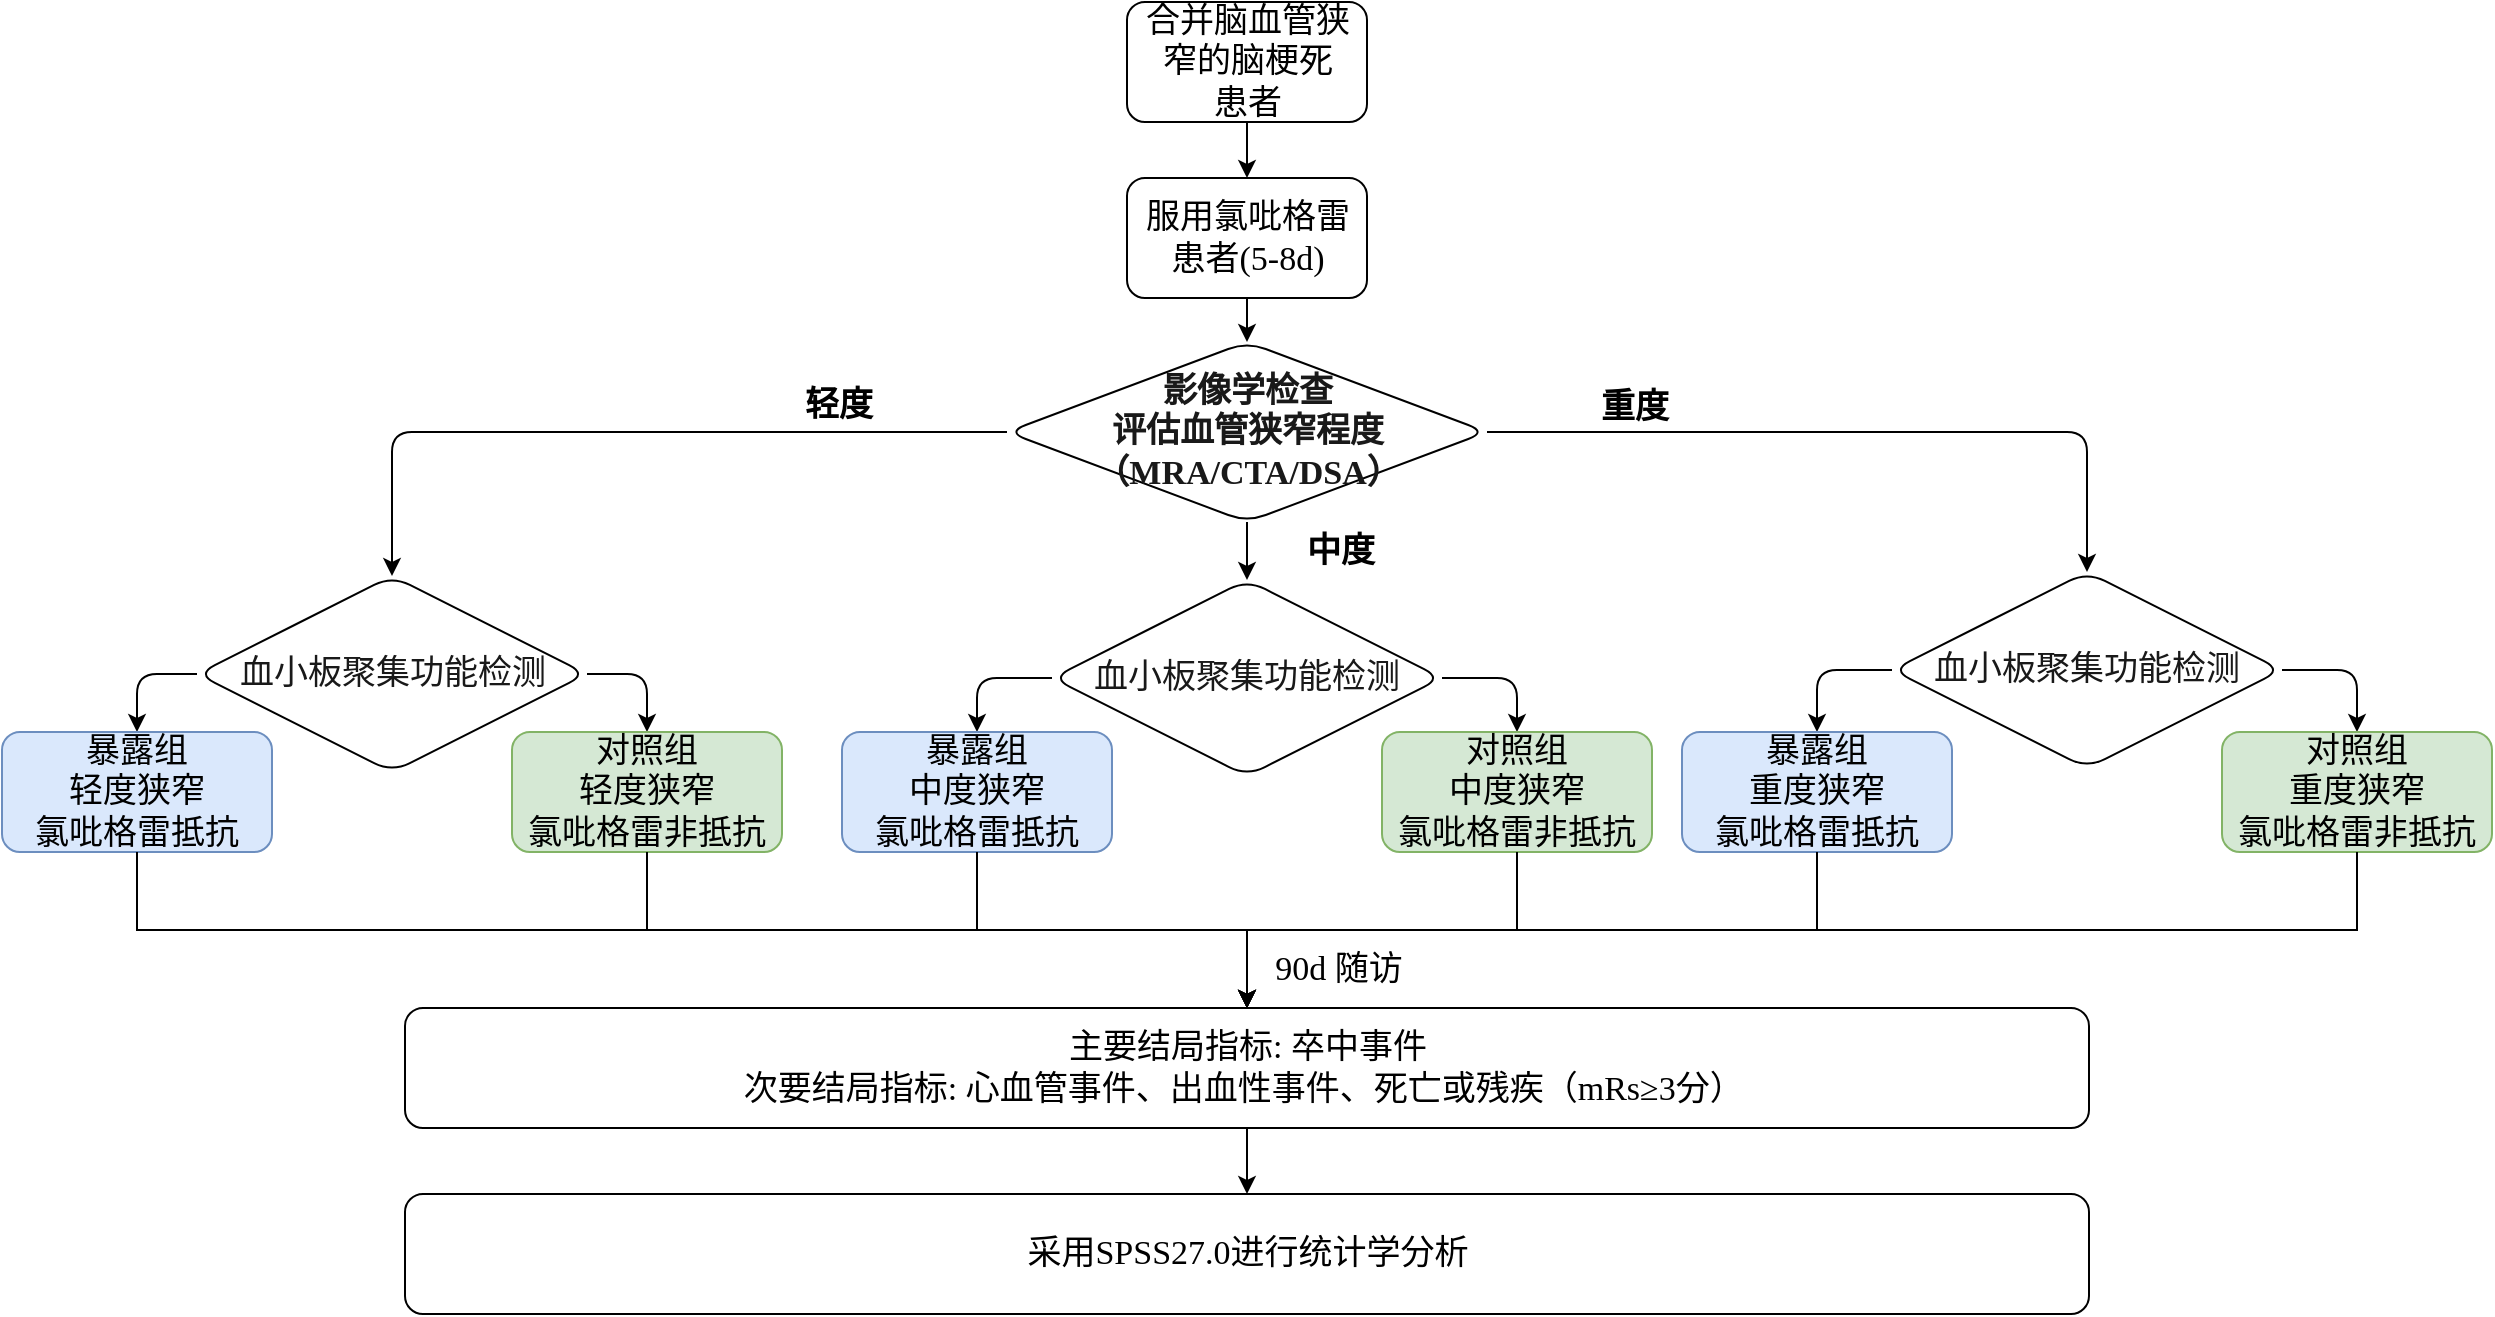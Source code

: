 <mxfile version="24.8.6">
  <diagram name="Page-1" id="1q2TIL3UEI9jZPHqc_mc">
    <mxGraphModel dx="4343" dy="1766" grid="1" gridSize="15" guides="1" tooltips="1" connect="1" arrows="1" fold="1" page="1" pageScale="1" pageWidth="850" pageHeight="1100" math="0" shadow="0">
      <root>
        <mxCell id="0" />
        <mxCell id="1" parent="0" />
        <mxCell id="Bym8yL4cbAF-1ZMvf-hn-99" value="" style="edgeStyle=orthogonalEdgeStyle;rounded=1;orthogonalLoop=1;jettySize=auto;html=1;fontFamily=Times New Roman;fontSize=17;" parent="1" source="Bym8yL4cbAF-1ZMvf-hn-100" target="Bym8yL4cbAF-1ZMvf-hn-102" edge="1">
          <mxGeometry relative="1" as="geometry" />
        </mxCell>
        <mxCell id="Bym8yL4cbAF-1ZMvf-hn-100" value="合并脑血管狭窄的脑梗死&lt;div&gt;&lt;span style=&quot;background-color: initial;&quot;&gt;患者&lt;/span&gt;&lt;/div&gt;" style="rounded=1;whiteSpace=wrap;html=1;fontFamily=Times New Roman;fontSize=17;" parent="1" vertex="1">
          <mxGeometry x="-1732.5" y="-878" width="120" height="60" as="geometry" />
        </mxCell>
        <mxCell id="Bym8yL4cbAF-1ZMvf-hn-101" value="" style="edgeStyle=orthogonalEdgeStyle;rounded=1;orthogonalLoop=1;jettySize=auto;html=1;fontFamily=Times New Roman;fontSize=17;" parent="1" source="Bym8yL4cbAF-1ZMvf-hn-102" target="Bym8yL4cbAF-1ZMvf-hn-105" edge="1">
          <mxGeometry relative="1" as="geometry" />
        </mxCell>
        <mxCell id="Bym8yL4cbAF-1ZMvf-hn-102" value="服用氯吡格雷患者(5-8d)" style="rounded=1;whiteSpace=wrap;html=1;fontFamily=Times New Roman;fontSize=17;" parent="1" vertex="1">
          <mxGeometry x="-1732.5" y="-790" width="120" height="60" as="geometry" />
        </mxCell>
        <mxCell id="5cdJKXaqyWrpmGwmejw1-7" style="edgeStyle=orthogonalEdgeStyle;rounded=0;orthogonalLoop=1;jettySize=auto;html=1;entryX=0.5;entryY=0;entryDx=0;entryDy=0;fontFamily=Times New Roman;fontSize=17;" parent="1" source="Bym8yL4cbAF-1ZMvf-hn-109" target="Bym8yL4cbAF-1ZMvf-hn-114" edge="1">
          <mxGeometry relative="1" as="geometry" />
        </mxCell>
        <mxCell id="Bym8yL4cbAF-1ZMvf-hn-109" value="&lt;div style=&quot;font-size: 17px;&quot;&gt;&lt;font style=&quot;font-size: 17px;&quot;&gt;主要结局指标: 卒中事件&lt;/font&gt;&lt;/div&gt;&lt;div style=&quot;font-size: 17px;&quot;&gt;&lt;font style=&quot;font-size: 17px;&quot;&gt;次要结局指标: 心血管事件、出血性事件、死亡或&lt;span style=&quot;background-color: initial; font-size: 17px;&quot;&gt;残疾（&lt;/span&gt;&lt;span style=&quot;background-color: initial; font-size: 17px;&quot;&gt;mRs≥3分&lt;/span&gt;&lt;span style=&quot;background-color: initial; font-size: 17px;&quot;&gt;）&amp;nbsp;&lt;/span&gt;&lt;/font&gt;&lt;/div&gt;" style="rounded=1;whiteSpace=wrap;html=1;fontFamily=Times New Roman;fontSize=17;" parent="1" vertex="1">
          <mxGeometry x="-2093.5" y="-375" width="842" height="60" as="geometry" />
        </mxCell>
        <mxCell id="Bym8yL4cbAF-1ZMvf-hn-114" value="&lt;div style=&quot;font-size: 17px;&quot;&gt;采用SPSS27.0进行统计学分析&lt;/div&gt;" style="rounded=1;whiteSpace=wrap;html=1;fontFamily=Times New Roman;fontSize=17;" parent="1" vertex="1">
          <mxGeometry x="-2093.5" y="-282" width="842" height="60" as="geometry" />
        </mxCell>
        <mxCell id="Bym8yL4cbAF-1ZMvf-hn-149" style="edgeStyle=orthogonalEdgeStyle;rounded=1;orthogonalLoop=1;jettySize=auto;html=1;entryX=0.5;entryY=0;entryDx=0;entryDy=0;fontFamily=Times New Roman;fontSize=17;" parent="1" source="Bym8yL4cbAF-1ZMvf-hn-105" target="Bym8yL4cbAF-1ZMvf-hn-140" edge="1">
          <mxGeometry relative="1" as="geometry" />
        </mxCell>
        <mxCell id="Bym8yL4cbAF-1ZMvf-hn-150" style="edgeStyle=orthogonalEdgeStyle;rounded=1;orthogonalLoop=1;jettySize=auto;html=1;entryX=0.5;entryY=0;entryDx=0;entryDy=0;fontFamily=Times New Roman;fontSize=17;" parent="1" source="Bym8yL4cbAF-1ZMvf-hn-105" target="Bym8yL4cbAF-1ZMvf-hn-146" edge="1">
          <mxGeometry relative="1" as="geometry" />
        </mxCell>
        <mxCell id="3jIVE-wIZ4ZXev9OY-bG-2" value="" style="edgeStyle=orthogonalEdgeStyle;rounded=0;orthogonalLoop=1;jettySize=auto;html=1;" parent="1" source="Bym8yL4cbAF-1ZMvf-hn-105" target="Bym8yL4cbAF-1ZMvf-hn-130" edge="1">
          <mxGeometry relative="1" as="geometry" />
        </mxCell>
        <mxCell id="Bym8yL4cbAF-1ZMvf-hn-105" value="&lt;div style=&quot;font-size: 17px;&quot;&gt;&lt;span style=&quot;text-wrap-mode: nowrap; font-size: 17px; color: rgb(25, 25, 25);&quot;&gt;&lt;span style=&quot;font-size: 17px;&quot;&gt;&lt;b&gt;影像学检查&lt;/b&gt;&lt;/span&gt;&lt;/span&gt;&lt;div style=&quot;text-wrap-mode: nowrap; font-size: 17px;&quot;&gt;&lt;span style=&quot;font-size: 17px; color: rgb(25, 25, 25);&quot;&gt;&lt;span style=&quot;font-size: 17px;&quot;&gt;&lt;b&gt;评估血管狭窄程度&lt;/b&gt;&lt;/span&gt;&lt;/span&gt;&lt;/div&gt;&lt;div style=&quot;text-wrap-mode: nowrap; font-size: 17px;&quot;&gt;&lt;span style=&quot;font-size: 17px; color: rgb(25, 25, 25);&quot;&gt;&lt;span style=&quot;font-size: 17px;&quot;&gt;&lt;b&gt;（MRA/CTA/DSA）&lt;/b&gt;&lt;/span&gt;&lt;/span&gt;&lt;/div&gt;&lt;/div&gt;" style="rhombus;whiteSpace=wrap;html=1;rounded=1;fontStyle=0;fontFamily=Times New Roman;fontSize=17;" parent="1" vertex="1">
          <mxGeometry x="-1792.5" y="-708" width="240" height="90" as="geometry" />
        </mxCell>
        <mxCell id="Bym8yL4cbAF-1ZMvf-hn-112" value="&lt;b style=&quot;font-size: 17px;&quot;&gt;&lt;font style=&quot;font-size: 17px;&quot;&gt;轻度&lt;/font&gt;&lt;/b&gt;" style="text;html=1;align=center;verticalAlign=middle;resizable=0;points=[];autosize=1;strokeColor=none;fillColor=none;rounded=1;fontFamily=Times New Roman;fontSize=17;" parent="1" vertex="1">
          <mxGeometry x="-1907" y="-691" width="60" height="30" as="geometry" />
        </mxCell>
        <mxCell id="Bym8yL4cbAF-1ZMvf-hn-113" value="&lt;b style=&quot;font-size: 17px;&quot;&gt;&lt;font style=&quot;font-size: 17px;&quot;&gt;重度&lt;/font&gt;&lt;/b&gt;" style="text;html=1;align=center;verticalAlign=middle;resizable=0;points=[];autosize=1;strokeColor=none;fillColor=none;rounded=1;fontFamily=Times New Roman;fontSize=17;" parent="1" vertex="1">
          <mxGeometry x="-1509" y="-690" width="60" height="30" as="geometry" />
        </mxCell>
        <mxCell id="Bym8yL4cbAF-1ZMvf-hn-136" value="" style="group;rounded=1;fontFamily=Times New Roman;fontSize=17;fontStyle=1" parent="1" vertex="1" connectable="0">
          <mxGeometry x="-1875" y="-589" width="390" height="195" as="geometry" />
        </mxCell>
        <mxCell id="Bym8yL4cbAF-1ZMvf-hn-133" value="" style="edgeStyle=orthogonalEdgeStyle;rounded=1;orthogonalLoop=1;jettySize=auto;html=1;exitX=0;exitY=0.5;exitDx=0;exitDy=0;fontFamily=Times New Roman;fontSize=17;" parent="Bym8yL4cbAF-1ZMvf-hn-136" source="Bym8yL4cbAF-1ZMvf-hn-130" target="Bym8yL4cbAF-1ZMvf-hn-132" edge="1">
          <mxGeometry relative="1" as="geometry" />
        </mxCell>
        <mxCell id="Bym8yL4cbAF-1ZMvf-hn-135" value="" style="edgeStyle=orthogonalEdgeStyle;rounded=1;orthogonalLoop=1;jettySize=auto;html=1;exitX=1;exitY=0.5;exitDx=0;exitDy=0;fontFamily=Times New Roman;fontSize=17;" parent="Bym8yL4cbAF-1ZMvf-hn-136" source="Bym8yL4cbAF-1ZMvf-hn-130" target="Bym8yL4cbAF-1ZMvf-hn-134" edge="1">
          <mxGeometry relative="1" as="geometry" />
        </mxCell>
        <mxCell id="Bym8yL4cbAF-1ZMvf-hn-130" value="&lt;div&gt;&lt;font color=&quot;#191919&quot; style=&quot;font-size: 17px;&quot;&gt;&lt;span style=&quot;font-size: 17px; text-wrap-mode: nowrap; font-weight: normal;&quot;&gt;&lt;br&gt;&lt;/span&gt;&lt;/font&gt;&lt;/div&gt;&lt;font color=&quot;#191919&quot; style=&quot;font-size: 17px;&quot;&gt;&lt;span style=&quot;font-size: 17px; text-wrap-mode: nowrap; font-weight: normal;&quot;&gt;血小板聚集功能检测&lt;/span&gt;&lt;/font&gt;&lt;div style=&quot;font-size: 17px;&quot;&gt;&lt;br&gt;&lt;/div&gt;" style="rhombus;whiteSpace=wrap;html=1;rounded=1;fontStyle=1;fontFamily=Times New Roman;fontSize=17;" parent="Bym8yL4cbAF-1ZMvf-hn-136" vertex="1">
          <mxGeometry x="105" width="195" height="98" as="geometry" />
        </mxCell>
        <mxCell id="Bym8yL4cbAF-1ZMvf-hn-132" value="&lt;span style=&quot;font-size: 17px;&quot;&gt;暴露组&lt;/span&gt;&lt;div style=&quot;font-size: 17px;&quot;&gt;&lt;span style=&quot;font-size: 17px;&quot;&gt;中度&lt;span style=&quot;background-color: initial; font-size: 17px;&quot;&gt;狭窄&lt;/span&gt;&lt;/span&gt;&lt;/div&gt;&lt;div style=&quot;font-size: 17px;&quot;&gt;&lt;span style=&quot;font-size: 17px;&quot;&gt;&lt;span style=&quot;background-color: initial; font-size: 17px;&quot;&gt;氯吡格雷&lt;/span&gt;抵抗&lt;/span&gt;&lt;/div&gt;" style="whiteSpace=wrap;html=1;rounded=1;fontFamily=Times New Roman;fontSize=17;fillColor=#dae8fc;strokeColor=#6c8ebf;fontStyle=0" parent="Bym8yL4cbAF-1ZMvf-hn-136" vertex="1">
          <mxGeometry y="76" width="135" height="60" as="geometry" />
        </mxCell>
        <mxCell id="Bym8yL4cbAF-1ZMvf-hn-134" value="对照组&lt;div style=&quot;font-size: 17px;&quot;&gt;中度&lt;span style=&quot;background-color: initial; font-size: 17px;&quot;&gt;狭窄&lt;/span&gt;&lt;/div&gt;&lt;div style=&quot;font-size: 17px;&quot;&gt;&lt;span style=&quot;background-color: initial; font-size: 17px;&quot;&gt;氯吡格雷&lt;/span&gt;非抵抗&lt;/div&gt;" style="whiteSpace=wrap;html=1;rounded=1;fontFamily=Times New Roman;fontSize=17;fillColor=#d5e8d4;strokeColor=#82b366;" parent="Bym8yL4cbAF-1ZMvf-hn-136" vertex="1">
          <mxGeometry x="270" y="76" width="135" height="60" as="geometry" />
        </mxCell>
        <mxCell id="Bym8yL4cbAF-1ZMvf-hn-137" value="" style="group;rounded=1;fontStyle=0;fontFamily=Times New Roman;fontSize=17;" parent="1" vertex="1" connectable="0">
          <mxGeometry x="-1455" y="-590" width="390" height="195" as="geometry" />
        </mxCell>
        <mxCell id="Bym8yL4cbAF-1ZMvf-hn-138" value="" style="edgeStyle=orthogonalEdgeStyle;rounded=1;orthogonalLoop=1;jettySize=auto;html=1;exitX=0;exitY=0.5;exitDx=0;exitDy=0;fontFamily=Times New Roman;fontSize=17;" parent="Bym8yL4cbAF-1ZMvf-hn-137" source="Bym8yL4cbAF-1ZMvf-hn-140" target="Bym8yL4cbAF-1ZMvf-hn-141" edge="1">
          <mxGeometry relative="1" as="geometry" />
        </mxCell>
        <mxCell id="Bym8yL4cbAF-1ZMvf-hn-139" value="" style="edgeStyle=orthogonalEdgeStyle;rounded=1;orthogonalLoop=1;jettySize=auto;html=1;exitX=1;exitY=0.5;exitDx=0;exitDy=0;fontFamily=Times New Roman;fontSize=17;" parent="Bym8yL4cbAF-1ZMvf-hn-137" source="Bym8yL4cbAF-1ZMvf-hn-140" target="Bym8yL4cbAF-1ZMvf-hn-142" edge="1">
          <mxGeometry relative="1" as="geometry" />
        </mxCell>
        <mxCell id="Bym8yL4cbAF-1ZMvf-hn-140" value="&lt;div&gt;&lt;font color=&quot;#191919&quot; style=&quot;font-size: 17px;&quot;&gt;&lt;span style=&quot;font-size: 17px; text-wrap-mode: nowrap;&quot;&gt;&lt;br&gt;&lt;/span&gt;&lt;/font&gt;&lt;/div&gt;&lt;font color=&quot;#191919&quot; style=&quot;font-size: 17px;&quot;&gt;&lt;span style=&quot;font-size: 17px; text-wrap-mode: nowrap;&quot;&gt;血小板聚集功能检测&lt;/span&gt;&lt;/font&gt;&lt;div style=&quot;font-size: 17px;&quot;&gt;&lt;br&gt;&lt;/div&gt;" style="rhombus;whiteSpace=wrap;html=1;rounded=1;fontFamily=Times New Roman;fontSize=17;" parent="Bym8yL4cbAF-1ZMvf-hn-137" vertex="1">
          <mxGeometry x="105" y="-3" width="195" height="98" as="geometry" />
        </mxCell>
        <mxCell id="Bym8yL4cbAF-1ZMvf-hn-141" value="&lt;span style=&quot;font-size: 17px;&quot;&gt;暴露组&lt;/span&gt;&lt;div style=&quot;font-size: 17px;&quot;&gt;&lt;span style=&quot;font-size: 17px;&quot;&gt;重度&lt;span style=&quot;background-color: initial; font-size: 17px;&quot;&gt;狭窄&lt;/span&gt;&lt;/span&gt;&lt;/div&gt;&lt;div style=&quot;font-size: 17px;&quot;&gt;&lt;span style=&quot;font-size: 17px;&quot;&gt;&lt;span style=&quot;background-color: initial; font-size: 17px;&quot;&gt;氯吡格雷&lt;/span&gt;抵抗&lt;/span&gt;&lt;/div&gt;" style="whiteSpace=wrap;html=1;rounded=1;fontFamily=Times New Roman;fontSize=17;fontStyle=0;fillColor=#dae8fc;strokeColor=#6c8ebf;" parent="Bym8yL4cbAF-1ZMvf-hn-137" vertex="1">
          <mxGeometry y="77" width="135" height="60" as="geometry" />
        </mxCell>
        <mxCell id="Bym8yL4cbAF-1ZMvf-hn-142" value="对照组&lt;div style=&quot;font-size: 17px;&quot;&gt;重度&lt;span style=&quot;background-color: initial; font-size: 17px;&quot;&gt;狭窄&lt;/span&gt;&lt;/div&gt;&lt;div style=&quot;font-size: 17px;&quot;&gt;&lt;span style=&quot;background-color: initial; font-size: 17px;&quot;&gt;氯吡格雷&lt;/span&gt;非抵抗&lt;/div&gt;" style="whiteSpace=wrap;html=1;rounded=1;fontFamily=Times New Roman;fontSize=17;fillColor=#d5e8d4;strokeColor=#82b366;" parent="Bym8yL4cbAF-1ZMvf-hn-137" vertex="1">
          <mxGeometry x="270" y="77" width="135" height="60" as="geometry" />
        </mxCell>
        <mxCell id="Bym8yL4cbAF-1ZMvf-hn-143" value="" style="group;rounded=1;fontFamily=Times New Roman;fontSize=17;" parent="1" vertex="1" connectable="0">
          <mxGeometry x="-2295" y="-591" width="390" height="195" as="geometry" />
        </mxCell>
        <mxCell id="Bym8yL4cbAF-1ZMvf-hn-144" value="" style="edgeStyle=orthogonalEdgeStyle;rounded=1;orthogonalLoop=1;jettySize=auto;html=1;exitX=0;exitY=0.5;exitDx=0;exitDy=0;fontFamily=Times New Roman;fontSize=17;" parent="Bym8yL4cbAF-1ZMvf-hn-143" source="Bym8yL4cbAF-1ZMvf-hn-146" target="Bym8yL4cbAF-1ZMvf-hn-147" edge="1">
          <mxGeometry relative="1" as="geometry" />
        </mxCell>
        <mxCell id="Bym8yL4cbAF-1ZMvf-hn-145" value="" style="edgeStyle=orthogonalEdgeStyle;rounded=1;orthogonalLoop=1;jettySize=auto;html=1;exitX=1;exitY=0.5;exitDx=0;exitDy=0;fontFamily=Times New Roman;fontSize=17;" parent="Bym8yL4cbAF-1ZMvf-hn-143" source="Bym8yL4cbAF-1ZMvf-hn-146" target="Bym8yL4cbAF-1ZMvf-hn-148" edge="1">
          <mxGeometry relative="1" as="geometry" />
        </mxCell>
        <mxCell id="Bym8yL4cbAF-1ZMvf-hn-146" value="&lt;div&gt;&lt;font color=&quot;#191919&quot; style=&quot;font-size: 17px;&quot;&gt;&lt;span style=&quot;font-size: 17px; text-wrap-mode: nowrap;&quot;&gt;&lt;br&gt;&lt;/span&gt;&lt;/font&gt;&lt;/div&gt;&lt;font color=&quot;#191919&quot; style=&quot;font-size: 17px;&quot;&gt;&lt;span style=&quot;font-size: 17px; text-wrap-mode: nowrap;&quot;&gt;血小板聚集功能检测&lt;/span&gt;&lt;/font&gt;&lt;div style=&quot;font-size: 17px;&quot;&gt;&lt;br&gt;&lt;/div&gt;" style="rhombus;whiteSpace=wrap;html=1;rounded=1;fontFamily=Times New Roman;fontSize=17;" parent="Bym8yL4cbAF-1ZMvf-hn-143" vertex="1">
          <mxGeometry x="97.5" width="195" height="98" as="geometry" />
        </mxCell>
        <mxCell id="Bym8yL4cbAF-1ZMvf-hn-147" value="&lt;span style=&quot;font-size: 17px;&quot;&gt;暴露组&lt;/span&gt;&lt;div style=&quot;font-size: 17px;&quot;&gt;&lt;span style=&quot;font-size: 17px;&quot;&gt;轻度狭窄&lt;/span&gt;&lt;/div&gt;&lt;div style=&quot;font-size: 17px;&quot;&gt;&lt;span style=&quot;font-size: 17px;&quot;&gt;氯吡格雷抵抗&lt;/span&gt;&lt;/div&gt;" style="whiteSpace=wrap;html=1;rounded=1;fontFamily=Times New Roman;fontSize=17;fillColor=#dae8fc;strokeColor=#6c8ebf;fontStyle=0" parent="Bym8yL4cbAF-1ZMvf-hn-143" vertex="1">
          <mxGeometry y="78" width="135" height="60" as="geometry" />
        </mxCell>
        <mxCell id="Bym8yL4cbAF-1ZMvf-hn-148" value="对照组&lt;div style=&quot;font-size: 17px;&quot;&gt;轻度狭窄&lt;/div&gt;&lt;div style=&quot;font-size: 17px;&quot;&gt;&lt;span style=&quot;background-color: initial; font-size: 17px;&quot;&gt;氯吡格雷&lt;/span&gt;非抵抗&lt;/div&gt;" style="whiteSpace=wrap;html=1;rounded=1;fontFamily=Times New Roman;fontSize=17;fillColor=#d5e8d4;strokeColor=#82b366;" parent="Bym8yL4cbAF-1ZMvf-hn-143" vertex="1">
          <mxGeometry x="255" y="78" width="135" height="60" as="geometry" />
        </mxCell>
        <mxCell id="Bym8yL4cbAF-1ZMvf-hn-151" value="&lt;b style=&quot;font-size: 17px;&quot;&gt;&lt;font style=&quot;font-size: 17px;&quot;&gt;中度&lt;/font&gt;&lt;/b&gt;" style="text;html=1;align=center;verticalAlign=middle;resizable=0;points=[];autosize=1;strokeColor=none;fillColor=none;rounded=1;fontFamily=Times New Roman;fontSize=17;" parent="1" vertex="1">
          <mxGeometry x="-1656" y="-618" width="60" height="30" as="geometry" />
        </mxCell>
        <mxCell id="5cdJKXaqyWrpmGwmejw1-1" style="edgeStyle=orthogonalEdgeStyle;rounded=0;orthogonalLoop=1;jettySize=auto;html=1;exitX=0.5;exitY=1;exitDx=0;exitDy=0;fontFamily=Times New Roman;fontSize=17;" parent="1" source="Bym8yL4cbAF-1ZMvf-hn-147" target="Bym8yL4cbAF-1ZMvf-hn-109" edge="1">
          <mxGeometry relative="1" as="geometry" />
        </mxCell>
        <mxCell id="5cdJKXaqyWrpmGwmejw1-2" style="edgeStyle=orthogonalEdgeStyle;rounded=0;orthogonalLoop=1;jettySize=auto;html=1;entryX=0.5;entryY=0;entryDx=0;entryDy=0;fontFamily=Times New Roman;fontSize=17;" parent="1" source="Bym8yL4cbAF-1ZMvf-hn-148" target="Bym8yL4cbAF-1ZMvf-hn-109" edge="1">
          <mxGeometry relative="1" as="geometry" />
        </mxCell>
        <mxCell id="5cdJKXaqyWrpmGwmejw1-3" style="edgeStyle=orthogonalEdgeStyle;rounded=0;orthogonalLoop=1;jettySize=auto;html=1;entryX=0.5;entryY=0;entryDx=0;entryDy=0;fontFamily=Times New Roman;fontSize=17;" parent="1" source="Bym8yL4cbAF-1ZMvf-hn-132" target="Bym8yL4cbAF-1ZMvf-hn-109" edge="1">
          <mxGeometry relative="1" as="geometry" />
        </mxCell>
        <mxCell id="5cdJKXaqyWrpmGwmejw1-4" style="edgeStyle=orthogonalEdgeStyle;rounded=0;orthogonalLoop=1;jettySize=auto;html=1;fontFamily=Times New Roman;fontSize=17;" parent="1" source="Bym8yL4cbAF-1ZMvf-hn-134" target="Bym8yL4cbAF-1ZMvf-hn-109" edge="1">
          <mxGeometry relative="1" as="geometry" />
        </mxCell>
        <mxCell id="5cdJKXaqyWrpmGwmejw1-5" style="edgeStyle=orthogonalEdgeStyle;rounded=0;orthogonalLoop=1;jettySize=auto;html=1;entryX=0.5;entryY=0;entryDx=0;entryDy=0;fontFamily=Times New Roman;fontSize=17;" parent="1" source="Bym8yL4cbAF-1ZMvf-hn-141" target="Bym8yL4cbAF-1ZMvf-hn-109" edge="1">
          <mxGeometry relative="1" as="geometry" />
        </mxCell>
        <mxCell id="5cdJKXaqyWrpmGwmejw1-6" style="edgeStyle=orthogonalEdgeStyle;rounded=0;orthogonalLoop=1;jettySize=auto;html=1;entryX=0.5;entryY=0;entryDx=0;entryDy=0;exitX=0.5;exitY=1;exitDx=0;exitDy=0;fontFamily=Times New Roman;fontSize=17;" parent="1" source="Bym8yL4cbAF-1ZMvf-hn-142" target="Bym8yL4cbAF-1ZMvf-hn-109" edge="1">
          <mxGeometry relative="1" as="geometry" />
        </mxCell>
        <mxCell id="5cdJKXaqyWrpmGwmejw1-8" value="90d 随访" style="text;html=1;align=center;verticalAlign=middle;resizable=0;points=[];autosize=1;strokeColor=none;fillColor=none;fontFamily=Times New Roman;fontSize=17;" parent="1" vertex="1">
          <mxGeometry x="-1672" y="-409" width="90" height="30" as="geometry" />
        </mxCell>
      </root>
    </mxGraphModel>
  </diagram>
</mxfile>
